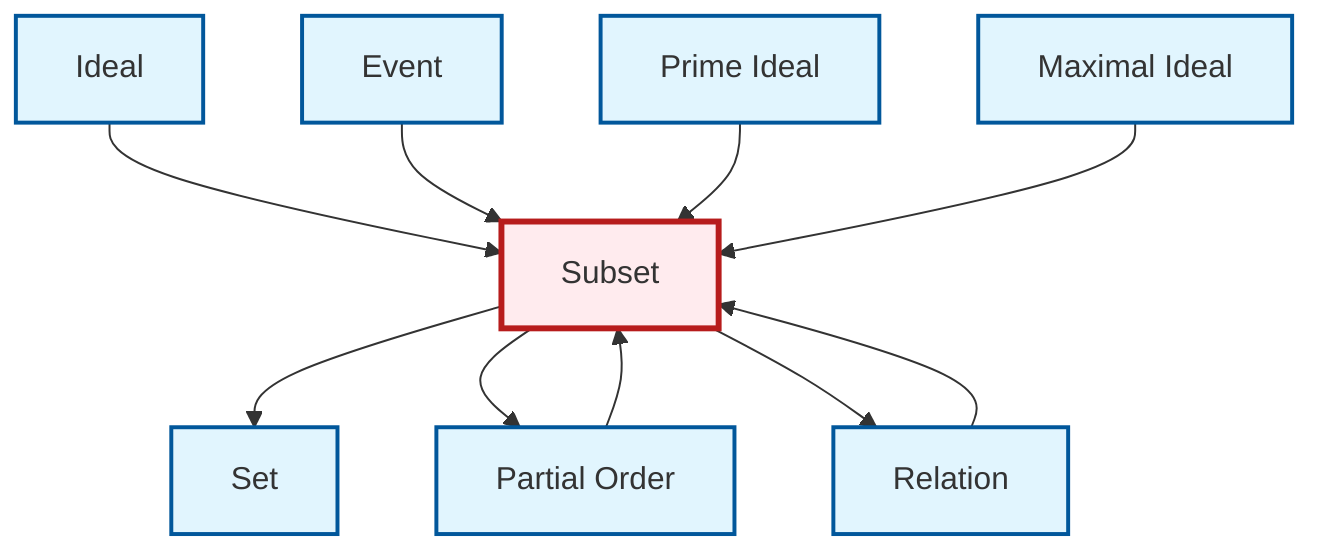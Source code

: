 graph TD
    classDef definition fill:#e1f5fe,stroke:#01579b,stroke-width:2px
    classDef theorem fill:#f3e5f5,stroke:#4a148c,stroke-width:2px
    classDef axiom fill:#fff3e0,stroke:#e65100,stroke-width:2px
    classDef example fill:#e8f5e9,stroke:#1b5e20,stroke-width:2px
    classDef current fill:#ffebee,stroke:#b71c1c,stroke-width:3px
    def-event["Event"]:::definition
    def-maximal-ideal["Maximal Ideal"]:::definition
    def-relation["Relation"]:::definition
    def-ideal["Ideal"]:::definition
    def-subset["Subset"]:::definition
    def-prime-ideal["Prime Ideal"]:::definition
    def-partial-order["Partial Order"]:::definition
    def-set["Set"]:::definition
    def-ideal --> def-subset
    def-partial-order --> def-subset
    def-event --> def-subset
    def-prime-ideal --> def-subset
    def-relation --> def-subset
    def-maximal-ideal --> def-subset
    def-subset --> def-set
    def-subset --> def-partial-order
    def-subset --> def-relation
    class def-subset current
